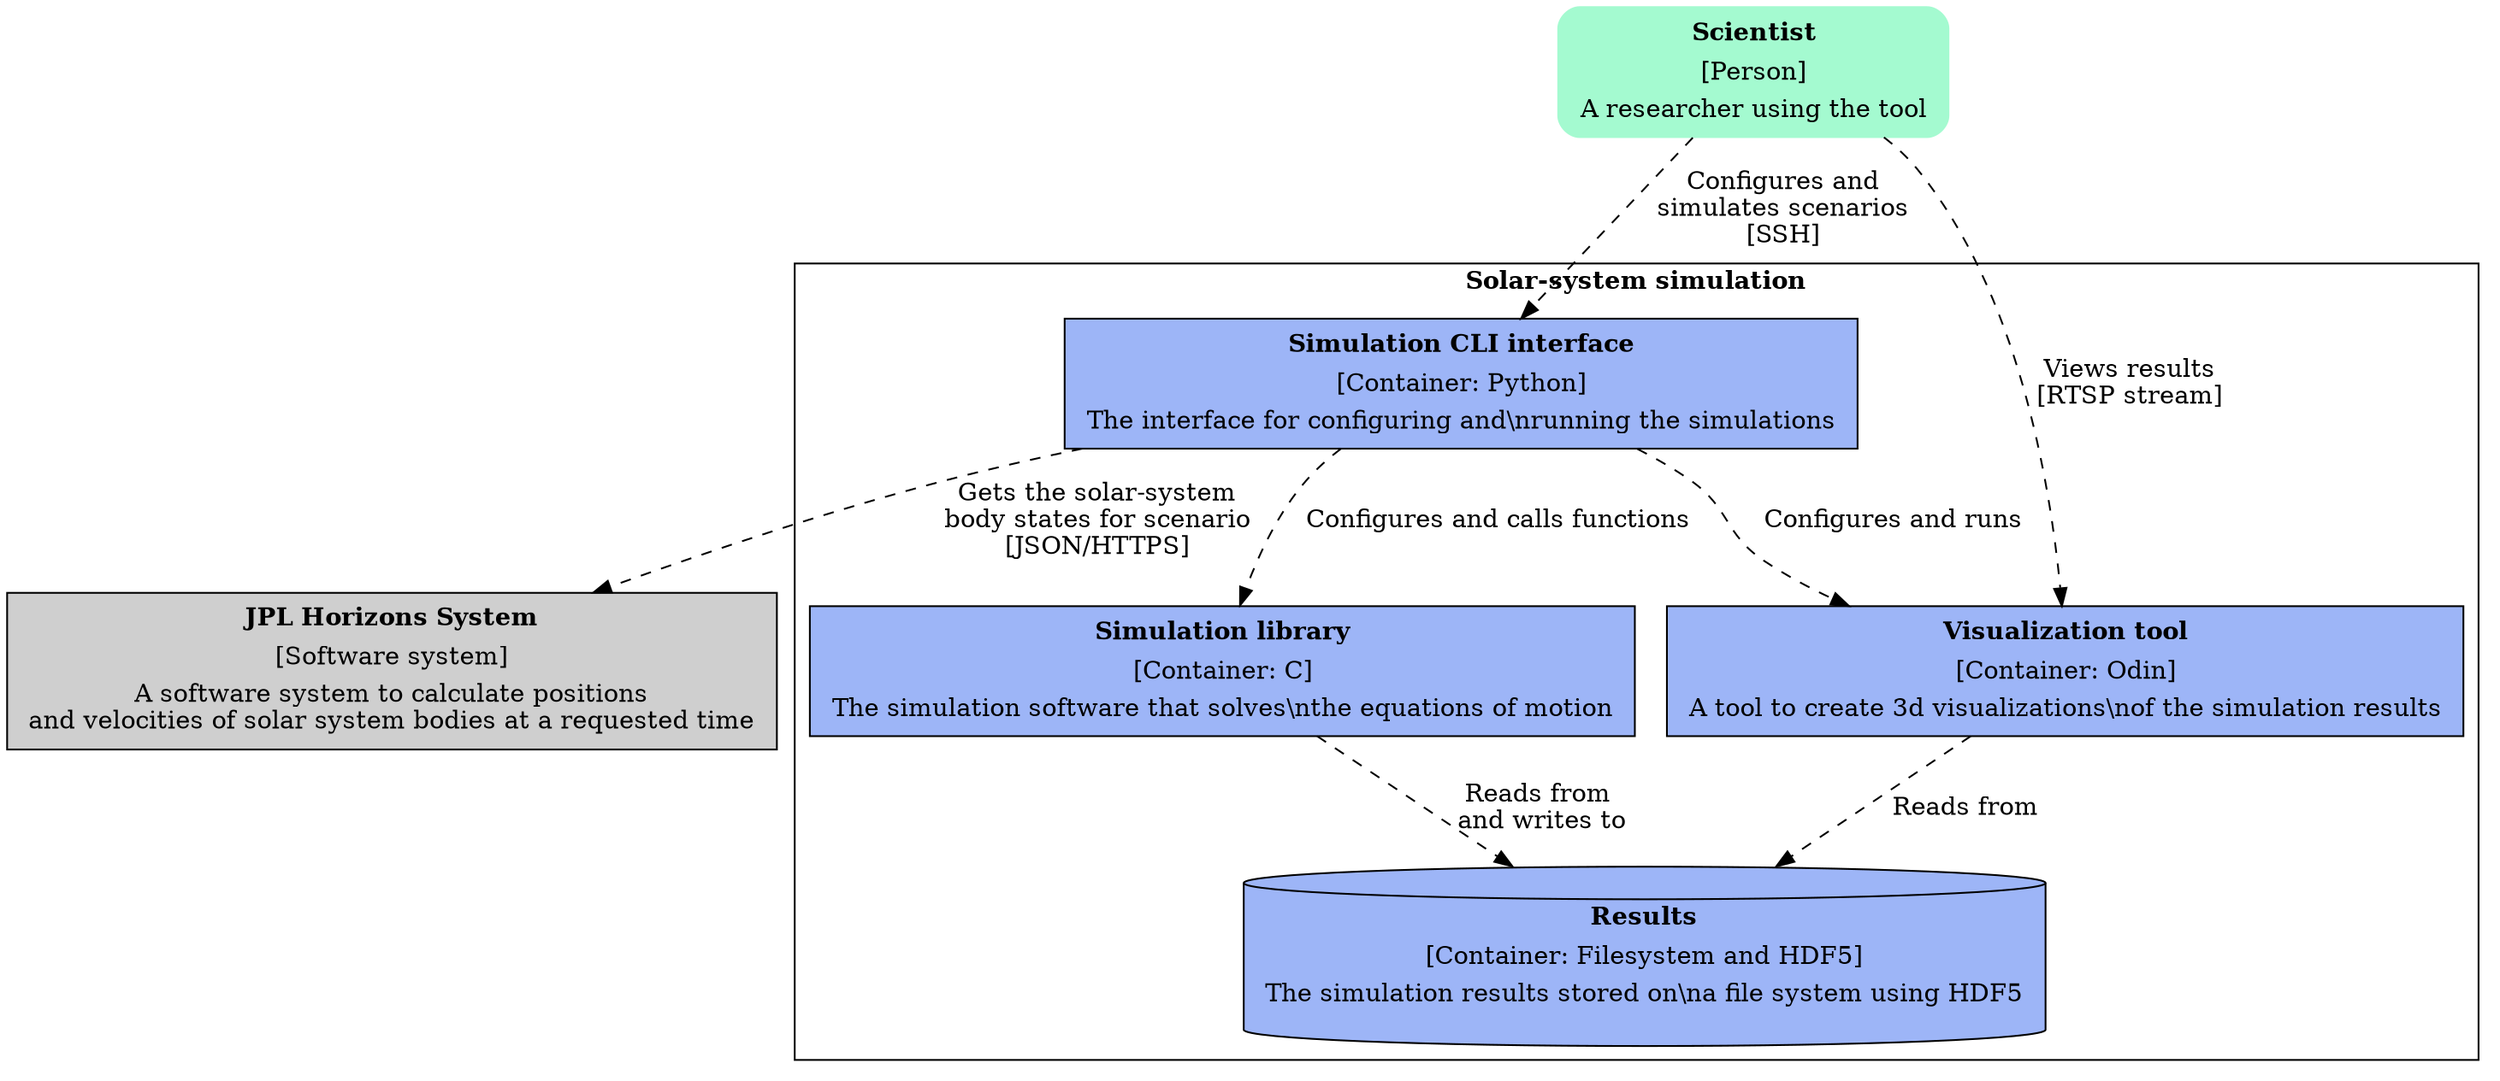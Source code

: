 digraph iterative{
    rankdir="TB";
    dpi=300;
    edge [ style=dashed ];
    node[
        shape = rect
        style = "filled, rounded"
        color = "#a4fad0"
    ];
    user [
        label=<
            <table border="0" cellborder="0">
                <tr> <td><b>Scientist</b></td> </tr>
                <tr> <td>[Person]</td> </tr>
                <tr> <td>A researcher using the tool</td> </tr>
            </table>
        >
    ]
    node[
        shape = rect
        style = filled
        fillcolor = "#9db5f7"
        color = "black"
    ];
    subgraph cluster_software {
        label=<<b>Solar-system simulation</b>>
        cli [
            label=<
                <table border="0" cellborder="0">
                    <tr> <td><b>Simulation CLI interface</b></td> </tr>
                    <tr> <td>[Container: Python]</td> </tr>
                    <tr> <td>The interface for configuring and\nrunning the simulations</td> </tr>
                </table>
            >
        ]
        lib [
            label=<
                <table border="0" cellborder="0">
                    <tr> <td><b>Simulation library</b></td> </tr>
                    <tr> <td>[Container: C]</td> </tr>
                    <tr> <td>The simulation software that solves\nthe equations of motion</td> </tr>
                </table>
            >
        ]
        vis [
            label=<
                <table border="0" cellborder="0">
                    <tr> <td><b>Visualization tool</b></td> </tr>
                    <tr> <td>[Container: Odin]</td> </tr>
                    <tr> <td>A tool to create 3d visualizations\nof the simulation results</td> </tr>
                </table>
            >
        ]
        storage [
            shape = cylinder
            label=<
                <table border="0" cellborder="0">
                    <tr> <td><b>Results</b></td> </tr>
                    <tr> <td>[Container: Filesystem and HDF5]</td> </tr>
                    <tr> <td>The simulation results stored on\na file system using HDF5</td> </tr>
                </table>
            >
        ]
    }
    node[
        shape = rect
        style = filled
        fillcolor = "#cfcfcf"
        color = "black"
    ];
    horizons [
        label=<
            <table border="0" cellborder="0">
                <tr> <td><b>JPL Horizons System</b></td> </tr>
                <tr> <td>[Software system]</td> </tr>
                <tr> <td>A software system to calculate positions<br/>and velocities of solar system bodies at a requested time</td> </tr>
            </table>
        >
    ]
    user -> cli [label="Configures and\nsimulates scenarios\n[SSH]"]
    cli -> horizons [label="Gets the solar-system\nbody states for scenario\n[JSON/HTTPS]"]
    cli -> lib [label="Configures and calls functions"]
    cli -> vis [label="Configures and runs"]
    lib -> storage [label="Reads from \nand writes to"]
    vis -> storage [label="Reads from"]
    user -> vis [label="Views results\n[RTSP stream]"]
}
